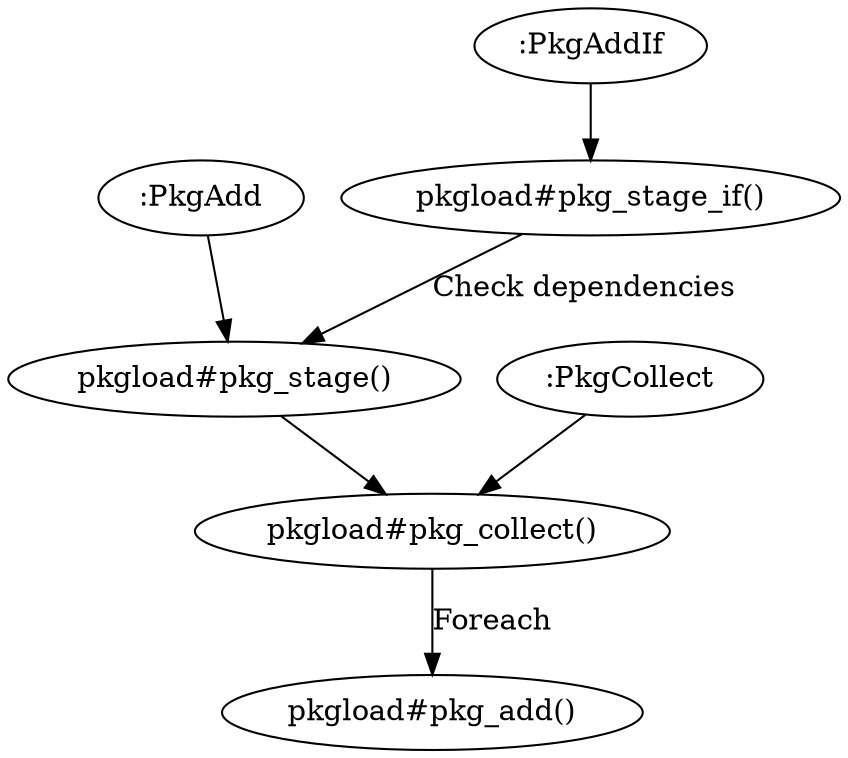 digraph "_anonymous_0" {
	graph [
		fontsize = "14"
		fontname = "Times-Roman"
		fontcolor = "black"
	]
	node [
		fontsize = "14"
		fontname = "Times-Roman"
		fontcolor = "black"
		shape = "ellipse"
		style = "solid"
	]
	edge [
		fontsize = "14"
		fontname = "Times-Roman"
		fontcolor = "black"
		style = "solid"
	]
	":PkgAdd" [
		fontsize = "14"
		fontname = "Times-Roman"
		fontcolor = "black"
		shape = "ellipse"
		style = "solid"
	]
	":PkgAddIf" [
		fontsize = "14"
		fontname = "Times-Roman"
		fontcolor = "black"
		shape = "ellipse"
		style = "solid"
	]
	":PkgCollect" [
		fontsize = "14"
		fontname = "Times-Roman"
		fontcolor = "black"
		shape = "ellipse"
		style = "solid"
	]
	"pkgload#pkg_stage_if()" [
		fontsize = "14"
		fontname = "Times-Roman"
		fontcolor = "black"
		shape = "ellipse"
		style = "solid"
	]
	"pkgload#pkg_stage()" [
		fontsize = "14"
		fontname = "Times-Roman"
		fontcolor = "black"
		shape = "ellipse"
		style = "solid"
	]
	"pkgload#pkg_collect()" [
		fontsize = "14"
		fontname = "Times-Roman"
		fontcolor = "black"
		shape = "ellipse"
		style = "solid"
	]
	"pkgload#pkg_add()" [
		fontsize = "14"
		fontname = "Times-Roman"
		fontcolor = "black"
		shape = "ellipse"
		style = "solid"
	]
	subgraph "commands" {
		graph [
			fontsize = "14"
			fontname = "Times-Roman"
			fontcolor = "black"
			label = "Commands"
		]
		node [
			fontsize = "14"
			fontname = "Times-Roman"
			fontcolor = "black"
			shape = "ellipse"
			style = "solid"
		]
		edge [
			fontsize = "14"
			fontname = "Times-Roman"
			fontcolor = "black"
			style = "solid"
		]
		":PkgAdd"
		":PkgAddIf"
		":PkgCollect"
	}
	subgraph "functions" {
		graph [
			fontsize = "14"
			fontname = "Times-Roman"
			fontcolor = "black"
		]
		node [
			fontsize = "14"
			fontname = "Times-Roman"
			fontcolor = "black"
			shape = "ellipse"
			style = "solid"
		]
		edge [
			fontsize = "14"
			fontname = "Times-Roman"
			fontcolor = "black"
			style = "solid"
		]
		"pkgload#pkg_stage_if()"
	}
	":PkgAdd" -> "pkgload#pkg_stage()" [
		fontsize = "14"
		fontname = "Times-Roman"
		fontcolor = "black"
		style = "solid"
	]
	":PkgAddIf" -> "pkgload#pkg_stage_if()" [
		fontsize = "14"
		fontname = "Times-Roman"
		fontcolor = "black"
		style = "solid"
	]
	":PkgCollect" -> "pkgload#pkg_collect()" [
		fontsize = "14"
		fontname = "Times-Roman"
		fontcolor = "black"
		style = "solid"
	]
	"pkgload#pkg_stage_if()" -> "pkgload#pkg_stage()" [
		fontsize = "14"
		fontname = "Times-Roman"
		fontcolor = "black"
		label = "Check dependencies"
		style = "solid"
	]
	"pkgload#pkg_stage()" -> "pkgload#pkg_collect()" [
		fontsize = "14"
		fontname = "Times-Roman"
		fontcolor = "black"
		style = "solid"
	]
	"pkgload#pkg_collect()" -> "pkgload#pkg_add()" [
		fontsize = "14"
		fontname = "Times-Roman"
		fontcolor = "black"
		label = "Foreach"
		style = "solid"
	]
}
